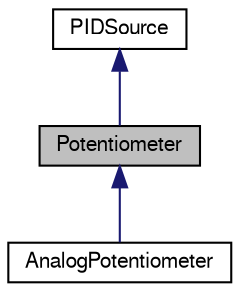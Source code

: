 digraph "Potentiometer"
{
  bgcolor="transparent";
  edge [fontname="FreeSans",fontsize="10",labelfontname="FreeSans",labelfontsize="10"];
  node [fontname="FreeSans",fontsize="10",shape=record];
  Node1 [label="Potentiometer",height=0.2,width=0.4,color="black", fillcolor="grey75", style="filled" fontcolor="black"];
  Node2 -> Node1 [dir="back",color="midnightblue",fontsize="10",style="solid",fontname="FreeSans"];
  Node2 [label="PIDSource",height=0.2,width=0.4,color="black",URL="$class_p_i_d_source.html"];
  Node1 -> Node3 [dir="back",color="midnightblue",fontsize="10",style="solid",fontname="FreeSans"];
  Node3 [label="AnalogPotentiometer",height=0.2,width=0.4,color="black",URL="$class_analog_potentiometer.html"];
}
